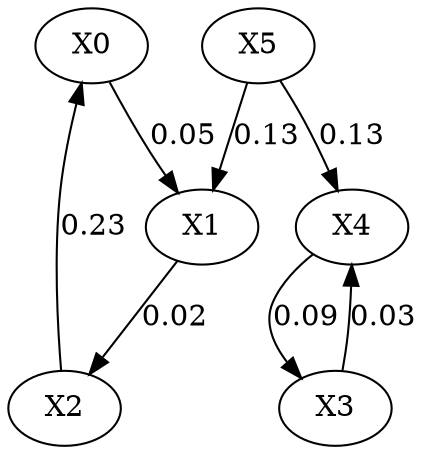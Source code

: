 digraph {
	0 -> 1 [label=0.05]
	1 -> 2 [label=0.02]
	2 -> 0 [label=0.23]
	3 -> 4 [label=0.03]
	4 -> 3 [label=0.09]
	5 -> 1 [label=0.13]
	5 -> 4 [label=0.13]
	0 [label=X0]
	1 [label=X1]
	2 [label=X2]
	3 [label=X3]
	4 [label=X4]
	5 [label=X5]
}
